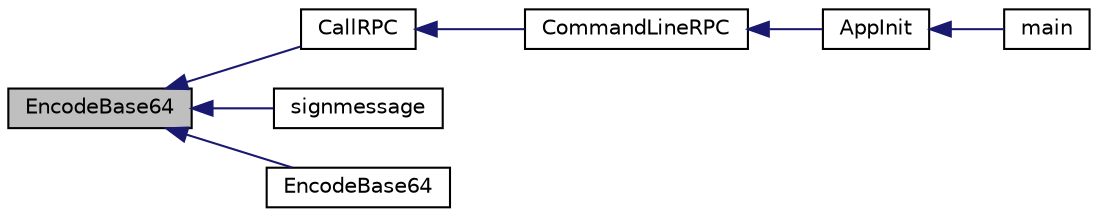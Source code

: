 digraph "EncodeBase64"
{
  edge [fontname="Helvetica",fontsize="10",labelfontname="Helvetica",labelfontsize="10"];
  node [fontname="Helvetica",fontsize="10",shape=record];
  rankdir="LR";
  Node75 [label="EncodeBase64",height=0.2,width=0.4,color="black", fillcolor="grey75", style="filled", fontcolor="black"];
  Node75 -> Node76 [dir="back",color="midnightblue",fontsize="10",style="solid",fontname="Helvetica"];
  Node76 [label="CallRPC",height=0.2,width=0.4,color="black", fillcolor="white", style="filled",URL="$dd/d9e/rpcclient_8cpp.html#ae0b4394f271db49671cf894dbe94c484"];
  Node76 -> Node77 [dir="back",color="midnightblue",fontsize="10",style="solid",fontname="Helvetica"];
  Node77 [label="CommandLineRPC",height=0.2,width=0.4,color="black", fillcolor="white", style="filled",URL="$d6/d59/rpcclient_8h.html#a4ee23259648a971c9c05aeff8b545a6d"];
  Node77 -> Node78 [dir="back",color="midnightblue",fontsize="10",style="solid",fontname="Helvetica"];
  Node78 [label="AppInit",height=0.2,width=0.4,color="black", fillcolor="white", style="filled",URL="$d4/d35/iond_8cpp.html#ac59316b767e6984e1285f0531275286b"];
  Node78 -> Node79 [dir="back",color="midnightblue",fontsize="10",style="solid",fontname="Helvetica"];
  Node79 [label="main",height=0.2,width=0.4,color="black", fillcolor="white", style="filled",URL="$d4/d35/iond_8cpp.html#a0ddf1224851353fc92bfbff6f499fa97"];
  Node75 -> Node80 [dir="back",color="midnightblue",fontsize="10",style="solid",fontname="Helvetica"];
  Node80 [label="signmessage",height=0.2,width=0.4,color="black", fillcolor="white", style="filled",URL="$df/d1d/rpcwallet_8cpp.html#a315b42a2c859c4b50a54c1b05984928c"];
  Node75 -> Node81 [dir="back",color="midnightblue",fontsize="10",style="solid",fontname="Helvetica"];
  Node81 [label="EncodeBase64",height=0.2,width=0.4,color="black", fillcolor="white", style="filled",URL="$df/d2d/util_8cpp.html#a01c144e3a6e8de1ea8481bd7c69fef07"];
}
